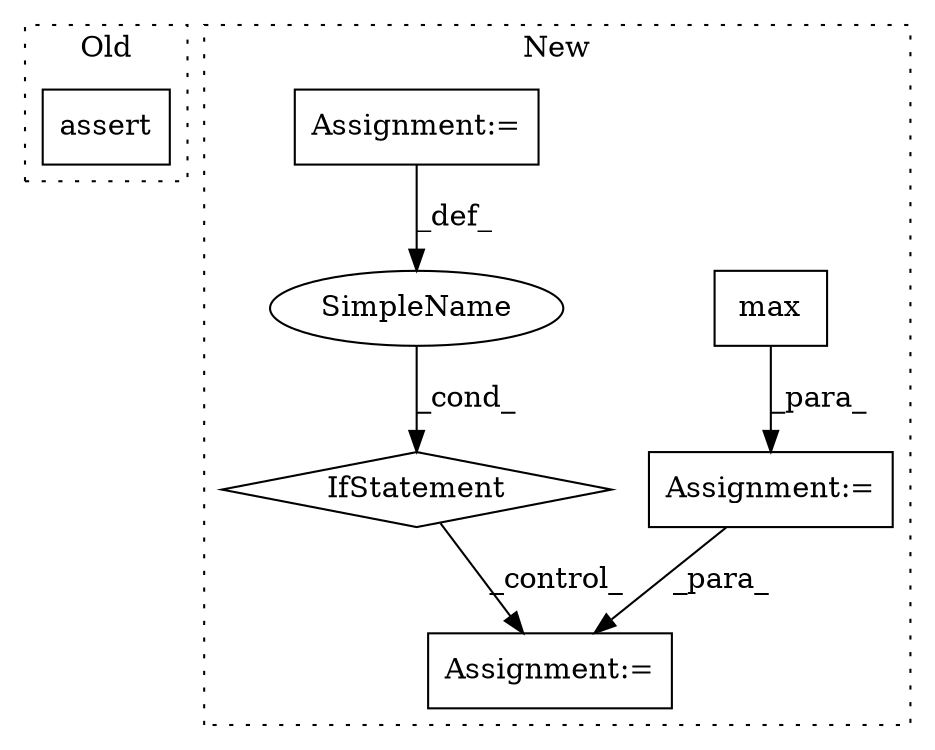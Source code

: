 digraph G {
subgraph cluster0 {
1 [label="assert" a="6" s="523" l="7" shape="box"];
label = "Old";
style="dotted";
}
subgraph cluster1 {
2 [label="max" a="32" s="647" l="5" shape="box"];
3 [label="Assignment:=" a="7" s="640" l="1" shape="box"];
4 [label="Assignment:=" a="7" s="692" l="1" shape="box"];
5 [label="IfStatement" a="25" s="658,676" l="4,2" shape="diamond"];
6 [label="SimpleName" a="42" s="" l="" shape="ellipse"];
7 [label="Assignment:=" a="7" s="448" l="6" shape="box"];
label = "New";
style="dotted";
}
2 -> 3 [label="_para_"];
3 -> 4 [label="_para_"];
5 -> 4 [label="_control_"];
6 -> 5 [label="_cond_"];
7 -> 6 [label="_def_"];
}